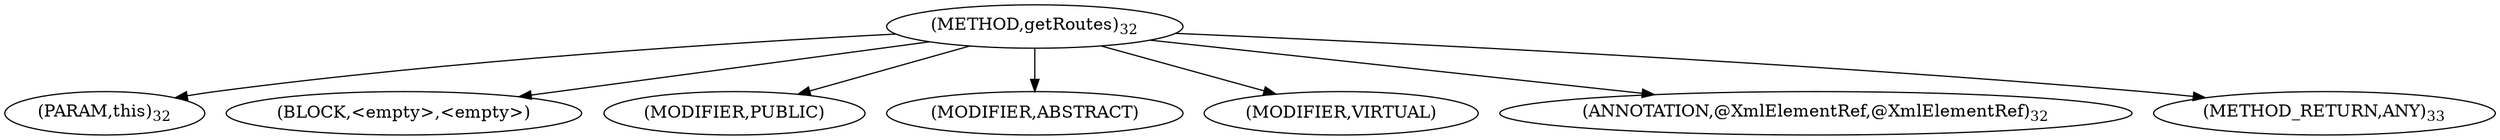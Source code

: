 digraph "getRoutes" {  
"7" [label = <(METHOD,getRoutes)<SUB>32</SUB>> ]
"8" [label = <(PARAM,this)<SUB>32</SUB>> ]
"9" [label = <(BLOCK,&lt;empty&gt;,&lt;empty&gt;)> ]
"10" [label = <(MODIFIER,PUBLIC)> ]
"11" [label = <(MODIFIER,ABSTRACT)> ]
"12" [label = <(MODIFIER,VIRTUAL)> ]
"13" [label = <(ANNOTATION,@XmlElementRef,@XmlElementRef)<SUB>32</SUB>> ]
"14" [label = <(METHOD_RETURN,ANY)<SUB>33</SUB>> ]
  "7" -> "8" 
  "7" -> "9" 
  "7" -> "10" 
  "7" -> "11" 
  "7" -> "12" 
  "7" -> "13" 
  "7" -> "14" 
}
